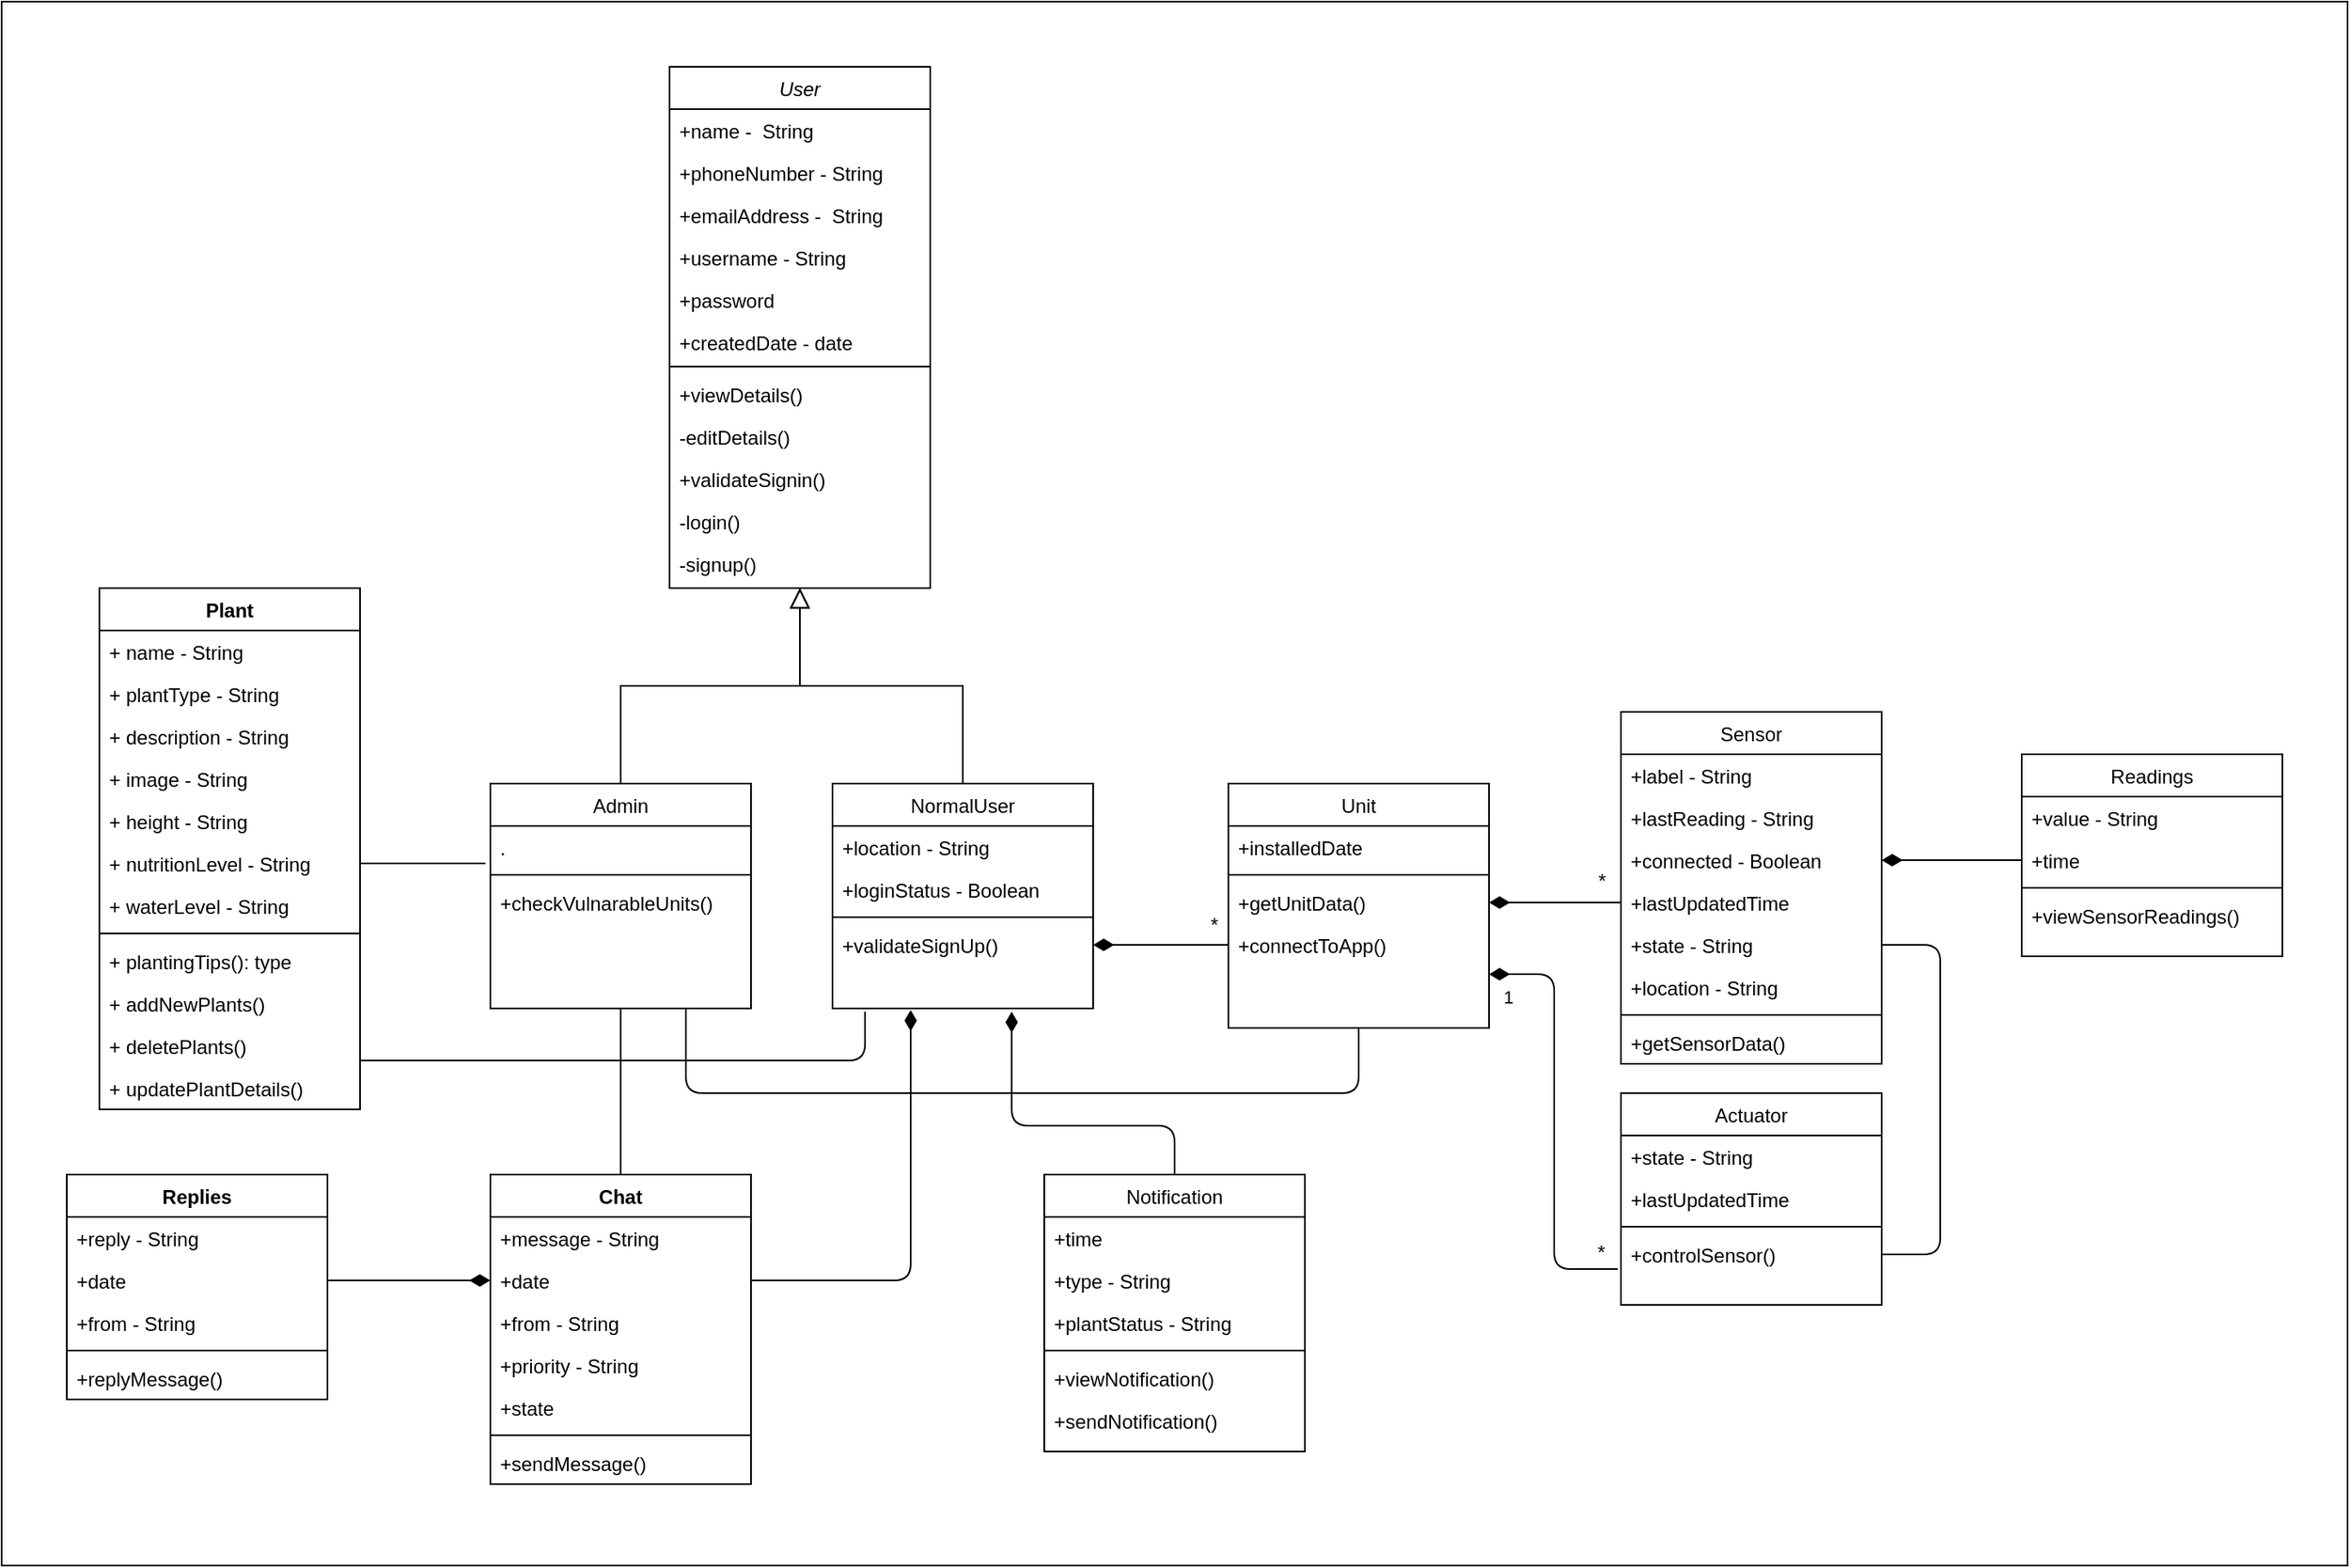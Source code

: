 <mxfile version="13.1.2" type="google"><diagram id="C5RBs43oDa-KdzZeNtuy" name="Page-1"><mxGraphModel dx="2389" dy="1832" grid="1" gridSize="10" guides="1" tooltips="1" connect="1" arrows="1" fold="1" page="1" pageScale="1" pageWidth="827" pageHeight="1169" math="0" shadow="0"><root><mxCell id="WIyWlLk6GJQsqaUBKTNV-0"/><mxCell id="WIyWlLk6GJQsqaUBKTNV-1" parent="WIyWlLk6GJQsqaUBKTNV-0"/><mxCell id="NCl7zse3b2atezGu8Y1G-0" value="" style="rounded=0;whiteSpace=wrap;html=1;" parent="WIyWlLk6GJQsqaUBKTNV-1" vertex="1"><mxGeometry x="-180" y="-120" width="1440" height="960" as="geometry"/></mxCell><mxCell id="zkfFHV4jXpPFQw0GAbJ--6" value="Admin" style="swimlane;fontStyle=0;align=center;verticalAlign=top;childLayout=stackLayout;horizontal=1;startSize=26;horizontalStack=0;resizeParent=1;resizeLast=0;collapsible=1;marginBottom=0;rounded=0;shadow=0;strokeWidth=1;" parent="WIyWlLk6GJQsqaUBKTNV-1" vertex="1"><mxGeometry x="120" y="360" width="160" height="138" as="geometry"><mxRectangle x="130" y="380" width="160" height="26" as="alternateBounds"/></mxGeometry></mxCell><mxCell id="zkfFHV4jXpPFQw0GAbJ--7" value="." style="text;align=left;verticalAlign=top;spacingLeft=4;spacingRight=4;overflow=hidden;rotatable=0;points=[[0,0.5],[1,0.5]];portConstraint=eastwest;" parent="zkfFHV4jXpPFQw0GAbJ--6" vertex="1"><mxGeometry y="26" width="160" height="26" as="geometry"/></mxCell><mxCell id="zkfFHV4jXpPFQw0GAbJ--9" value="" style="line;html=1;strokeWidth=1;align=left;verticalAlign=middle;spacingTop=-1;spacingLeft=3;spacingRight=3;rotatable=0;labelPosition=right;points=[];portConstraint=eastwest;" parent="zkfFHV4jXpPFQw0GAbJ--6" vertex="1"><mxGeometry y="52" width="160" height="8" as="geometry"/></mxCell><mxCell id="c5KmciFc_7eNMgnip-ve-1" value="+checkVulnarableUnits()" style="text;align=left;verticalAlign=top;spacingLeft=4;spacingRight=4;overflow=hidden;rotatable=0;points=[[0,0.5],[1,0.5]];portConstraint=eastwest;" parent="zkfFHV4jXpPFQw0GAbJ--6" vertex="1"><mxGeometry y="60" width="160" height="26" as="geometry"/></mxCell><mxCell id="zkfFHV4jXpPFQw0GAbJ--12" value="" style="endArrow=block;endSize=10;endFill=0;shadow=0;strokeWidth=1;rounded=0;edgeStyle=elbowEdgeStyle;elbow=vertical;" parent="WIyWlLk6GJQsqaUBKTNV-1" source="zkfFHV4jXpPFQw0GAbJ--6" target="zkfFHV4jXpPFQw0GAbJ--0" edge="1"><mxGeometry width="160" relative="1" as="geometry"><mxPoint x="200" y="203" as="sourcePoint"/><mxPoint x="200" y="203" as="targetPoint"/></mxGeometry></mxCell><mxCell id="zkfFHV4jXpPFQw0GAbJ--13" value="NormalUser" style="swimlane;fontStyle=0;align=center;verticalAlign=top;childLayout=stackLayout;horizontal=1;startSize=26;horizontalStack=0;resizeParent=1;resizeLast=0;collapsible=1;marginBottom=0;rounded=0;shadow=0;strokeWidth=1;" parent="WIyWlLk6GJQsqaUBKTNV-1" vertex="1"><mxGeometry x="330" y="360" width="160" height="138" as="geometry"><mxRectangle x="340" y="380" width="170" height="26" as="alternateBounds"/></mxGeometry></mxCell><mxCell id="zkfFHV4jXpPFQw0GAbJ--14" value="+location - String" style="text;align=left;verticalAlign=top;spacingLeft=4;spacingRight=4;overflow=hidden;rotatable=0;points=[[0,0.5],[1,0.5]];portConstraint=eastwest;" parent="zkfFHV4jXpPFQw0GAbJ--13" vertex="1"><mxGeometry y="26" width="160" height="26" as="geometry"/></mxCell><mxCell id="pOJT-26PSaixmFQ7hKqW-22" value="+loginStatus - Boolean" style="text;align=left;verticalAlign=top;spacingLeft=4;spacingRight=4;overflow=hidden;rotatable=0;points=[[0,0.5],[1,0.5]];portConstraint=eastwest;" parent="zkfFHV4jXpPFQw0GAbJ--13" vertex="1"><mxGeometry y="52" width="160" height="26" as="geometry"/></mxCell><mxCell id="zkfFHV4jXpPFQw0GAbJ--15" value="" style="line;html=1;strokeWidth=1;align=left;verticalAlign=middle;spacingTop=-1;spacingLeft=3;spacingRight=3;rotatable=0;labelPosition=right;points=[];portConstraint=eastwest;" parent="zkfFHV4jXpPFQw0GAbJ--13" vertex="1"><mxGeometry y="78" width="160" height="8" as="geometry"/></mxCell><mxCell id="B8pA3nM8Xo8dKUq6TY5j-21" value="+validateSignUp()" style="text;align=left;verticalAlign=top;spacingLeft=4;spacingRight=4;overflow=hidden;rotatable=0;points=[[0,0.5],[1,0.5]];portConstraint=eastwest;" parent="zkfFHV4jXpPFQw0GAbJ--13" vertex="1"><mxGeometry y="86" width="160" height="26" as="geometry"/></mxCell><mxCell id="zkfFHV4jXpPFQw0GAbJ--16" value="" style="endArrow=block;endSize=10;endFill=0;shadow=0;strokeWidth=1;rounded=0;edgeStyle=elbowEdgeStyle;elbow=vertical;" parent="WIyWlLk6GJQsqaUBKTNV-1" source="zkfFHV4jXpPFQw0GAbJ--13" target="zkfFHV4jXpPFQw0GAbJ--0" edge="1"><mxGeometry width="160" relative="1" as="geometry"><mxPoint x="210" y="373" as="sourcePoint"/><mxPoint x="310" y="271" as="targetPoint"/></mxGeometry></mxCell><mxCell id="ELyXfikE-PyUOWvc1cLd-14" value="*" style="text;html=1;strokeColor=none;fillColor=none;align=center;verticalAlign=middle;whiteSpace=wrap;rounded=0;" parent="WIyWlLk6GJQsqaUBKTNV-1" vertex="1"><mxGeometry x="556" y="440" width="17" height="14" as="geometry"/></mxCell><mxCell id="ELyXfikE-PyUOWvc1cLd-26" value="1" style="endArrow=none;html=1;endSize=10;startArrow=diamondThin;startSize=10;startFill=1;edgeStyle=orthogonalEdgeStyle;align=left;verticalAlign=bottom;entryX=0.75;entryY=1;entryDx=0;entryDy=0;exitX=1;exitY=0.5;exitDx=0;exitDy=0;endFill=0;" parent="WIyWlLk6GJQsqaUBKTNV-1" target="ELyXfikE-PyUOWvc1cLd-27" edge="1"><mxGeometry x="-0.515" y="-33" relative="1" as="geometry"><mxPoint x="733" y="477" as="sourcePoint"/><mxPoint x="814" y="698" as="targetPoint"/><Array as="points"><mxPoint x="773" y="477"/><mxPoint x="773" y="658"/></Array><mxPoint as="offset"/></mxGeometry></mxCell><mxCell id="ELyXfikE-PyUOWvc1cLd-27" value="*" style="text;html=1;strokeColor=none;fillColor=none;align=center;verticalAlign=middle;whiteSpace=wrap;rounded=0;" parent="WIyWlLk6GJQsqaUBKTNV-1" vertex="1"><mxGeometry x="782" y="638" width="40" height="20" as="geometry"/></mxCell><mxCell id="ELyXfikE-PyUOWvc1cLd-0" value="Unit" style="swimlane;fontStyle=0;align=center;verticalAlign=top;childLayout=stackLayout;horizontal=1;startSize=26;horizontalStack=0;resizeParent=1;resizeLast=0;collapsible=1;marginBottom=0;rounded=0;shadow=0;strokeWidth=1;" parent="WIyWlLk6GJQsqaUBKTNV-1" vertex="1"><mxGeometry x="573" y="360" width="160" height="150" as="geometry"><mxRectangle x="550" y="140" width="160" height="26" as="alternateBounds"/></mxGeometry></mxCell><mxCell id="ELyXfikE-PyUOWvc1cLd-1" value="+installedDate" style="text;align=left;verticalAlign=top;spacingLeft=4;spacingRight=4;overflow=hidden;rotatable=0;points=[[0,0.5],[1,0.5]];portConstraint=eastwest;" parent="ELyXfikE-PyUOWvc1cLd-0" vertex="1"><mxGeometry y="26" width="160" height="26" as="geometry"/></mxCell><mxCell id="ELyXfikE-PyUOWvc1cLd-6" value="" style="line;html=1;strokeWidth=1;align=left;verticalAlign=middle;spacingTop=-1;spacingLeft=3;spacingRight=3;rotatable=0;labelPosition=right;points=[];portConstraint=eastwest;" parent="ELyXfikE-PyUOWvc1cLd-0" vertex="1"><mxGeometry y="52" width="160" height="8" as="geometry"/></mxCell><mxCell id="c5KmciFc_7eNMgnip-ve-16" value="+getUnitData()" style="text;align=left;verticalAlign=top;spacingLeft=4;spacingRight=4;overflow=hidden;rotatable=0;points=[[0,0.5],[1,0.5]];portConstraint=eastwest;" parent="ELyXfikE-PyUOWvc1cLd-0" vertex="1"><mxGeometry y="60" width="160" height="26" as="geometry"/></mxCell><mxCell id="LYlr2AqOZGafI-4PA1l0-0" value="+connectToApp()" style="text;align=left;verticalAlign=top;spacingLeft=4;spacingRight=4;overflow=hidden;rotatable=0;points=[[0,0.5],[1,0.5]];portConstraint=eastwest;" parent="ELyXfikE-PyUOWvc1cLd-0" vertex="1"><mxGeometry y="86" width="160" height="26" as="geometry"/></mxCell><mxCell id="ELyXfikE-PyUOWvc1cLd-15" value="Sensor" style="swimlane;fontStyle=0;align=center;verticalAlign=top;childLayout=stackLayout;horizontal=1;startSize=26;horizontalStack=0;resizeParent=1;resizeLast=0;collapsible=1;marginBottom=0;rounded=0;shadow=0;strokeWidth=1;" parent="WIyWlLk6GJQsqaUBKTNV-1" vertex="1"><mxGeometry x="814" y="316" width="160" height="216" as="geometry"><mxRectangle x="550" y="140" width="160" height="26" as="alternateBounds"/></mxGeometry></mxCell><mxCell id="LYlr2AqOZGafI-4PA1l0-19" value="+label - String" style="text;align=left;verticalAlign=top;spacingLeft=4;spacingRight=4;overflow=hidden;rotatable=0;points=[[0,0.5],[1,0.5]];portConstraint=eastwest;" parent="ELyXfikE-PyUOWvc1cLd-15" vertex="1"><mxGeometry y="26" width="160" height="26" as="geometry"/></mxCell><mxCell id="ELyXfikE-PyUOWvc1cLd-16" value="+lastReading - String" style="text;align=left;verticalAlign=top;spacingLeft=4;spacingRight=4;overflow=hidden;rotatable=0;points=[[0,0.5],[1,0.5]];portConstraint=eastwest;" parent="ELyXfikE-PyUOWvc1cLd-15" vertex="1"><mxGeometry y="52" width="160" height="26" as="geometry"/></mxCell><mxCell id="LYlr2AqOZGafI-4PA1l0-20" value="+connected - Boolean" style="text;align=left;verticalAlign=top;spacingLeft=4;spacingRight=4;overflow=hidden;rotatable=0;points=[[0,0.5],[1,0.5]];portConstraint=eastwest;rounded=0;shadow=0;html=0;" parent="ELyXfikE-PyUOWvc1cLd-15" vertex="1"><mxGeometry y="78" width="160" height="26" as="geometry"/></mxCell><mxCell id="ELyXfikE-PyUOWvc1cLd-17" value="+lastUpdatedTime" style="text;align=left;verticalAlign=top;spacingLeft=4;spacingRight=4;overflow=hidden;rotatable=0;points=[[0,0.5],[1,0.5]];portConstraint=eastwest;rounded=0;shadow=0;html=0;" parent="ELyXfikE-PyUOWvc1cLd-15" vertex="1"><mxGeometry y="104" width="160" height="26" as="geometry"/></mxCell><mxCell id="ELyXfikE-PyUOWvc1cLd-18" value="+state - String" style="text;align=left;verticalAlign=top;spacingLeft=4;spacingRight=4;overflow=hidden;rotatable=0;points=[[0,0.5],[1,0.5]];portConstraint=eastwest;rounded=0;shadow=0;html=0;" parent="ELyXfikE-PyUOWvc1cLd-15" vertex="1"><mxGeometry y="130" width="160" height="26" as="geometry"/></mxCell><mxCell id="ELyXfikE-PyUOWvc1cLd-22" value="+location - String" style="text;align=left;verticalAlign=top;spacingLeft=4;spacingRight=4;overflow=hidden;rotatable=0;points=[[0,0.5],[1,0.5]];portConstraint=eastwest;" parent="ELyXfikE-PyUOWvc1cLd-15" vertex="1"><mxGeometry y="156" width="160" height="26" as="geometry"/></mxCell><mxCell id="ELyXfikE-PyUOWvc1cLd-21" value="" style="line;html=1;strokeWidth=1;align=left;verticalAlign=middle;spacingTop=-1;spacingLeft=3;spacingRight=3;rotatable=0;labelPosition=right;points=[];portConstraint=eastwest;" parent="ELyXfikE-PyUOWvc1cLd-15" vertex="1"><mxGeometry y="182" width="160" height="8" as="geometry"/></mxCell><mxCell id="ELyXfikE-PyUOWvc1cLd-23" value="+getSensorData()" style="text;align=left;verticalAlign=top;spacingLeft=4;spacingRight=4;overflow=hidden;rotatable=0;points=[[0,0.5],[1,0.5]];portConstraint=eastwest;" parent="ELyXfikE-PyUOWvc1cLd-15" vertex="1"><mxGeometry y="190" width="160" height="26" as="geometry"/></mxCell><mxCell id="ELyXfikE-PyUOWvc1cLd-28" value="Actuator" style="swimlane;fontStyle=0;align=center;verticalAlign=top;childLayout=stackLayout;horizontal=1;startSize=26;horizontalStack=0;resizeParent=1;resizeLast=0;collapsible=1;marginBottom=0;rounded=0;shadow=0;strokeWidth=1;" parent="WIyWlLk6GJQsqaUBKTNV-1" vertex="1"><mxGeometry x="814" y="550" width="160" height="130" as="geometry"><mxRectangle x="550" y="140" width="160" height="26" as="alternateBounds"/></mxGeometry></mxCell><mxCell id="ELyXfikE-PyUOWvc1cLd-29" value="+state - String" style="text;align=left;verticalAlign=top;spacingLeft=4;spacingRight=4;overflow=hidden;rotatable=0;points=[[0,0.5],[1,0.5]];portConstraint=eastwest;" parent="ELyXfikE-PyUOWvc1cLd-28" vertex="1"><mxGeometry y="26" width="160" height="26" as="geometry"/></mxCell><mxCell id="ELyXfikE-PyUOWvc1cLd-30" value="+lastUpdatedTime" style="text;align=left;verticalAlign=top;spacingLeft=4;spacingRight=4;overflow=hidden;rotatable=0;points=[[0,0.5],[1,0.5]];portConstraint=eastwest;rounded=0;shadow=0;html=0;" parent="ELyXfikE-PyUOWvc1cLd-28" vertex="1"><mxGeometry y="52" width="160" height="26" as="geometry"/></mxCell><mxCell id="ELyXfikE-PyUOWvc1cLd-32" value="" style="line;html=1;strokeWidth=1;align=left;verticalAlign=middle;spacingTop=-1;spacingLeft=3;spacingRight=3;rotatable=0;labelPosition=right;points=[];portConstraint=eastwest;" parent="ELyXfikE-PyUOWvc1cLd-28" vertex="1"><mxGeometry y="78" width="160" height="8" as="geometry"/></mxCell><mxCell id="c5KmciFc_7eNMgnip-ve-18" value="+controlSensor()" style="text;align=left;verticalAlign=top;spacingLeft=4;spacingRight=4;overflow=hidden;rotatable=0;points=[[0,0.5],[1,0.5]];portConstraint=eastwest;rounded=0;shadow=0;html=0;" parent="ELyXfikE-PyUOWvc1cLd-28" vertex="1"><mxGeometry y="86" width="160" height="26" as="geometry"/></mxCell><mxCell id="wyQ6ErEFox0ZV03OcDcr-17" value="" style="endArrow=none;html=1;exitX=0.5;exitY=0;exitDx=0;exitDy=0;entryX=0.5;entryY=1;entryDx=0;entryDy=0;" parent="WIyWlLk6GJQsqaUBKTNV-1" source="pOJT-26PSaixmFQ7hKqW-10" target="zkfFHV4jXpPFQw0GAbJ--6" edge="1"><mxGeometry width="50" height="50" relative="1" as="geometry"><mxPoint x="370" y="550" as="sourcePoint"/><mxPoint x="200" y="530" as="targetPoint"/></mxGeometry></mxCell><mxCell id="wyQ6ErEFox0ZV03OcDcr-18" value="" style="endArrow=diamondThin;html=1;entryX=0.3;entryY=1.038;entryDx=0;entryDy=0;entryPerimeter=0;exitX=1;exitY=0.5;exitDx=0;exitDy=0;endFill=1;endSize=10;" parent="WIyWlLk6GJQsqaUBKTNV-1" source="wyQ6ErEFox0ZV03OcDcr-13" edge="1"><mxGeometry width="50" height="50" relative="1" as="geometry"><mxPoint x="210" y="610" as="sourcePoint"/><mxPoint x="378" y="498.988" as="targetPoint"/><Array as="points"><mxPoint x="378" y="665"/></Array></mxGeometry></mxCell><mxCell id="zkfFHV4jXpPFQw0GAbJ--0" value="User" style="swimlane;fontStyle=2;align=center;verticalAlign=top;childLayout=stackLayout;horizontal=1;startSize=26;horizontalStack=0;resizeParent=1;resizeLast=0;collapsible=1;marginBottom=0;rounded=0;shadow=0;strokeWidth=1;" parent="WIyWlLk6GJQsqaUBKTNV-1" vertex="1"><mxGeometry x="230" y="-80" width="160" height="320" as="geometry"><mxRectangle x="230" y="140" width="160" height="26" as="alternateBounds"/></mxGeometry></mxCell><mxCell id="zkfFHV4jXpPFQw0GAbJ--1" value="+name -  String" style="text;align=left;verticalAlign=top;spacingLeft=4;spacingRight=4;overflow=hidden;rotatable=0;points=[[0,0.5],[1,0.5]];portConstraint=eastwest;" parent="zkfFHV4jXpPFQw0GAbJ--0" vertex="1"><mxGeometry y="26" width="160" height="26" as="geometry"/></mxCell><mxCell id="zkfFHV4jXpPFQw0GAbJ--2" value="+phoneNumber - String" style="text;align=left;verticalAlign=top;spacingLeft=4;spacingRight=4;overflow=hidden;rotatable=0;points=[[0,0.5],[1,0.5]];portConstraint=eastwest;rounded=0;shadow=0;html=0;" parent="zkfFHV4jXpPFQw0GAbJ--0" vertex="1"><mxGeometry y="52" width="160" height="26" as="geometry"/></mxCell><mxCell id="zkfFHV4jXpPFQw0GAbJ--3" value="+emailAddress -  String" style="text;align=left;verticalAlign=top;spacingLeft=4;spacingRight=4;overflow=hidden;rotatable=0;points=[[0,0.5],[1,0.5]];portConstraint=eastwest;rounded=0;shadow=0;html=0;" parent="zkfFHV4jXpPFQw0GAbJ--0" vertex="1"><mxGeometry y="78" width="160" height="26" as="geometry"/></mxCell><mxCell id="zkfFHV4jXpPFQw0GAbJ--5" value="+username - String" style="text;align=left;verticalAlign=top;spacingLeft=4;spacingRight=4;overflow=hidden;rotatable=0;points=[[0,0.5],[1,0.5]];portConstraint=eastwest;" parent="zkfFHV4jXpPFQw0GAbJ--0" vertex="1"><mxGeometry y="104" width="160" height="26" as="geometry"/></mxCell><mxCell id="B8pA3nM8Xo8dKUq6TY5j-4" value="+password&#10;" style="text;align=left;verticalAlign=top;spacingLeft=4;spacingRight=4;overflow=hidden;rotatable=0;points=[[0,0.5],[1,0.5]];portConstraint=eastwest;" parent="zkfFHV4jXpPFQw0GAbJ--0" vertex="1"><mxGeometry y="130" width="160" height="26" as="geometry"/></mxCell><mxCell id="B8pA3nM8Xo8dKUq6TY5j-5" value="+createdDate - date" style="text;align=left;verticalAlign=top;spacingLeft=4;spacingRight=4;overflow=hidden;rotatable=0;points=[[0,0.5],[1,0.5]];portConstraint=eastwest;" parent="zkfFHV4jXpPFQw0GAbJ--0" vertex="1"><mxGeometry y="156" width="160" height="24" as="geometry"/></mxCell><mxCell id="zkfFHV4jXpPFQw0GAbJ--4" value="" style="line;html=1;strokeWidth=1;align=left;verticalAlign=middle;spacingTop=-1;spacingLeft=3;spacingRight=3;rotatable=0;labelPosition=right;points=[];portConstraint=eastwest;" parent="zkfFHV4jXpPFQw0GAbJ--0" vertex="1"><mxGeometry y="180" width="160" height="8" as="geometry"/></mxCell><mxCell id="B8pA3nM8Xo8dKUq6TY5j-6" value="+viewDetails()" style="text;align=left;verticalAlign=top;spacingLeft=4;spacingRight=4;overflow=hidden;rotatable=0;points=[[0,0.5],[1,0.5]];portConstraint=eastwest;" parent="zkfFHV4jXpPFQw0GAbJ--0" vertex="1"><mxGeometry y="188" width="160" height="26" as="geometry"/></mxCell><mxCell id="B8pA3nM8Xo8dKUq6TY5j-7" value="-editDetails()" style="text;align=left;verticalAlign=top;spacingLeft=4;spacingRight=4;overflow=hidden;rotatable=0;points=[[0,0.5],[1,0.5]];portConstraint=eastwest;" parent="zkfFHV4jXpPFQw0GAbJ--0" vertex="1"><mxGeometry y="214" width="160" height="26" as="geometry"/></mxCell><mxCell id="c5KmciFc_7eNMgnip-ve-0" value="+validateSignin()" style="text;align=left;verticalAlign=top;spacingLeft=4;spacingRight=4;overflow=hidden;rotatable=0;points=[[0,0.5],[1,0.5]];portConstraint=eastwest;" parent="zkfFHV4jXpPFQw0GAbJ--0" vertex="1"><mxGeometry y="240" width="160" height="26" as="geometry"/></mxCell><mxCell id="c5KmciFc_7eNMgnip-ve-20" value="-login()" style="text;align=left;verticalAlign=top;spacingLeft=4;spacingRight=4;overflow=hidden;rotatable=0;points=[[0,0.5],[1,0.5]];portConstraint=eastwest;" parent="zkfFHV4jXpPFQw0GAbJ--0" vertex="1"><mxGeometry y="266" width="160" height="26" as="geometry"/></mxCell><mxCell id="c5KmciFc_7eNMgnip-ve-21" value="-signup()" style="text;align=left;verticalAlign=top;spacingLeft=4;spacingRight=4;overflow=hidden;rotatable=0;points=[[0,0.5],[1,0.5]];portConstraint=eastwest;" parent="zkfFHV4jXpPFQw0GAbJ--0" vertex="1"><mxGeometry y="292" width="160" height="26" as="geometry"/></mxCell><mxCell id="c5KmciFc_7eNMgnip-ve-7" value="Replies" style="swimlane;fontStyle=1;align=center;verticalAlign=top;childLayout=stackLayout;horizontal=1;startSize=26;horizontalStack=0;resizeParent=1;resizeParentMax=0;resizeLast=0;collapsible=1;marginBottom=0;" parent="WIyWlLk6GJQsqaUBKTNV-1" vertex="1"><mxGeometry x="-140" y="600" width="160" height="138" as="geometry"/></mxCell><mxCell id="c5KmciFc_7eNMgnip-ve-8" value="+reply - String" style="text;strokeColor=none;fillColor=none;align=left;verticalAlign=top;spacingLeft=4;spacingRight=4;overflow=hidden;rotatable=0;points=[[0,0.5],[1,0.5]];portConstraint=eastwest;" parent="c5KmciFc_7eNMgnip-ve-7" vertex="1"><mxGeometry y="26" width="160" height="26" as="geometry"/></mxCell><mxCell id="c5KmciFc_7eNMgnip-ve-9" value="+date" style="text;strokeColor=none;fillColor=none;align=left;verticalAlign=top;spacingLeft=4;spacingRight=4;overflow=hidden;rotatable=0;points=[[0,0.5],[1,0.5]];portConstraint=eastwest;" parent="c5KmciFc_7eNMgnip-ve-7" vertex="1"><mxGeometry y="52" width="160" height="26" as="geometry"/></mxCell><mxCell id="c5KmciFc_7eNMgnip-ve-10" value="+from - String" style="text;strokeColor=none;fillColor=none;align=left;verticalAlign=top;spacingLeft=4;spacingRight=4;overflow=hidden;rotatable=0;points=[[0,0.5],[1,0.5]];portConstraint=eastwest;" parent="c5KmciFc_7eNMgnip-ve-7" vertex="1"><mxGeometry y="78" width="160" height="26" as="geometry"/></mxCell><mxCell id="c5KmciFc_7eNMgnip-ve-12" value="" style="line;strokeWidth=1;fillColor=none;align=left;verticalAlign=middle;spacingTop=-1;spacingLeft=3;spacingRight=3;rotatable=0;labelPosition=right;points=[];portConstraint=eastwest;" parent="c5KmciFc_7eNMgnip-ve-7" vertex="1"><mxGeometry y="104" width="160" height="8" as="geometry"/></mxCell><mxCell id="c5KmciFc_7eNMgnip-ve-14" value="+replyMessage()" style="text;strokeColor=none;fillColor=none;align=left;verticalAlign=top;spacingLeft=4;spacingRight=4;overflow=hidden;rotatable=0;points=[[0,0.5],[1,0.5]];portConstraint=eastwest;" parent="c5KmciFc_7eNMgnip-ve-7" vertex="1"><mxGeometry y="112" width="160" height="26" as="geometry"/></mxCell><mxCell id="c5KmciFc_7eNMgnip-ve-15" value="" style="endArrow=none;html=1;exitX=0;exitY=0.5;exitDx=0;exitDy=0;entryX=1;entryY=0.5;entryDx=0;entryDy=0;startArrow=diamondThin;startFill=1;endSize=10;startSize=10;" parent="WIyWlLk6GJQsqaUBKTNV-1" source="wyQ6ErEFox0ZV03OcDcr-13" target="c5KmciFc_7eNMgnip-ve-9" edge="1"><mxGeometry width="50" height="50" relative="1" as="geometry"><mxPoint x="210" y="610" as="sourcePoint"/><mxPoint x="210" y="507.012" as="targetPoint"/></mxGeometry></mxCell><mxCell id="c5KmciFc_7eNMgnip-ve-19" value="" style="endArrow=none;html=1;exitX=0.5;exitY=1;exitDx=0;exitDy=0;entryX=0.75;entryY=1;entryDx=0;entryDy=0;" parent="WIyWlLk6GJQsqaUBKTNV-1" source="ELyXfikE-PyUOWvc1cLd-0" target="zkfFHV4jXpPFQw0GAbJ--6" edge="1"><mxGeometry width="50" height="50" relative="1" as="geometry"><mxPoint x="290" y="687" as="sourcePoint"/><mxPoint x="250" y="530" as="targetPoint"/><Array as="points"><mxPoint x="653" y="550"/><mxPoint x="240" y="550"/></Array></mxGeometry></mxCell><mxCell id="LYlr2AqOZGafI-4PA1l0-2" value="Notification" style="swimlane;fontStyle=0;align=center;verticalAlign=top;childLayout=stackLayout;horizontal=1;startSize=26;horizontalStack=0;resizeParent=1;resizeLast=0;collapsible=1;marginBottom=0;rounded=0;shadow=0;strokeWidth=1;" parent="WIyWlLk6GJQsqaUBKTNV-1" vertex="1"><mxGeometry x="460" y="600" width="160" height="170" as="geometry"><mxRectangle x="550" y="140" width="160" height="26" as="alternateBounds"/></mxGeometry></mxCell><mxCell id="LYlr2AqOZGafI-4PA1l0-3" value="+time" style="text;align=left;verticalAlign=top;spacingLeft=4;spacingRight=4;overflow=hidden;rotatable=0;points=[[0,0.5],[1,0.5]];portConstraint=eastwest;" parent="LYlr2AqOZGafI-4PA1l0-2" vertex="1"><mxGeometry y="26" width="160" height="26" as="geometry"/></mxCell><mxCell id="LYlr2AqOZGafI-4PA1l0-4" value="+type - String" style="text;align=left;verticalAlign=top;spacingLeft=4;spacingRight=4;overflow=hidden;rotatable=0;points=[[0,0.5],[1,0.5]];portConstraint=eastwest;rounded=0;shadow=0;html=0;" parent="LYlr2AqOZGafI-4PA1l0-2" vertex="1"><mxGeometry y="52" width="160" height="26" as="geometry"/></mxCell><mxCell id="LYlr2AqOZGafI-4PA1l0-8" value="+plantStatus - String" style="text;align=left;verticalAlign=top;spacingLeft=4;spacingRight=4;overflow=hidden;rotatable=0;points=[[0,0.5],[1,0.5]];portConstraint=eastwest;rounded=0;shadow=0;html=0;" parent="LYlr2AqOZGafI-4PA1l0-2" vertex="1"><mxGeometry y="78" width="160" height="26" as="geometry"/></mxCell><mxCell id="LYlr2AqOZGafI-4PA1l0-5" value="" style="line;html=1;strokeWidth=1;align=left;verticalAlign=middle;spacingTop=-1;spacingLeft=3;spacingRight=3;rotatable=0;labelPosition=right;points=[];portConstraint=eastwest;" parent="LYlr2AqOZGafI-4PA1l0-2" vertex="1"><mxGeometry y="104" width="160" height="8" as="geometry"/></mxCell><mxCell id="LYlr2AqOZGafI-4PA1l0-6" value="+viewNotification()" style="text;align=left;verticalAlign=top;spacingLeft=4;spacingRight=4;overflow=hidden;rotatable=0;points=[[0,0.5],[1,0.5]];portConstraint=eastwest;rounded=0;shadow=0;html=0;" parent="LYlr2AqOZGafI-4PA1l0-2" vertex="1"><mxGeometry y="112" width="160" height="26" as="geometry"/></mxCell><mxCell id="LYlr2AqOZGafI-4PA1l0-7" value="+sendNotification()" style="text;align=left;verticalAlign=top;spacingLeft=4;spacingRight=4;overflow=hidden;rotatable=0;points=[[0,0.5],[1,0.5]];portConstraint=eastwest;rounded=0;shadow=0;html=0;" parent="LYlr2AqOZGafI-4PA1l0-2" vertex="1"><mxGeometry y="138" width="160" height="26" as="geometry"/></mxCell><mxCell id="LYlr2AqOZGafI-4PA1l0-9" value="" style="endArrow=diamondThin;html=1;exitX=0.5;exitY=0;exitDx=0;exitDy=0;startArrow=none;startFill=0;endFill=1;endSize=10;" parent="WIyWlLk6GJQsqaUBKTNV-1" source="LYlr2AqOZGafI-4PA1l0-2" edge="1"><mxGeometry width="50" height="50" relative="1" as="geometry"><mxPoint x="290" y="687" as="sourcePoint"/><mxPoint x="440" y="500" as="targetPoint"/><Array as="points"><mxPoint x="540" y="570"/><mxPoint x="440" y="570"/></Array></mxGeometry></mxCell><mxCell id="LYlr2AqOZGafI-4PA1l0-12" value="" style="endArrow=diamondThin;html=1;startArrow=none;startFill=0;endSize=10;startSize=10;endFill=1;entryX=1;entryY=0.5;entryDx=0;entryDy=0;exitX=0;exitY=0.5;exitDx=0;exitDy=0;" parent="WIyWlLk6GJQsqaUBKTNV-1" source="ELyXfikE-PyUOWvc1cLd-17" target="c5KmciFc_7eNMgnip-ve-16" edge="1"><mxGeometry width="50" height="50" relative="1" as="geometry"><mxPoint x="780" y="450" as="sourcePoint"/><mxPoint x="790" y="460" as="targetPoint"/></mxGeometry></mxCell><mxCell id="LYlr2AqOZGafI-4PA1l0-13" value="" style="endArrow=diamondThin;html=1;entryX=1;entryY=0.5;entryDx=0;entryDy=0;startArrow=none;startFill=0;endSize=10;startSize=10;endFill=1;exitX=0;exitY=0.5;exitDx=0;exitDy=0;" parent="WIyWlLk6GJQsqaUBKTNV-1" source="LYlr2AqOZGafI-4PA1l0-0" target="B8pA3nM8Xo8dKUq6TY5j-21" edge="1"><mxGeometry width="50" height="50" relative="1" as="geometry"><mxPoint x="587" y="520.5" as="sourcePoint"/><mxPoint x="510" y="520" as="targetPoint"/></mxGeometry></mxCell><mxCell id="LYlr2AqOZGafI-4PA1l0-14" value="*" style="text;html=1;strokeColor=none;fillColor=none;align=center;verticalAlign=middle;whiteSpace=wrap;rounded=0;" parent="WIyWlLk6GJQsqaUBKTNV-1" vertex="1"><mxGeometry x="793.5" y="413" width="17" height="14" as="geometry"/></mxCell><mxCell id="LYlr2AqOZGafI-4PA1l0-16" value="" style="endArrow=none;html=1;startArrow=none;startFill=0;endSize=10;startSize=10;endFill=0;entryX=1;entryY=0.5;entryDx=0;entryDy=0;exitX=1;exitY=0.5;exitDx=0;exitDy=0;" parent="WIyWlLk6GJQsqaUBKTNV-1" source="c5KmciFc_7eNMgnip-ve-18" target="ELyXfikE-PyUOWvc1cLd-18" edge="1"><mxGeometry width="50" height="50" relative="1" as="geometry"><mxPoint x="1134" y="550" as="sourcePoint"/><mxPoint x="1050" y="550" as="targetPoint"/><Array as="points"><mxPoint x="1010" y="649"/><mxPoint x="1010" y="459"/></Array></mxGeometry></mxCell><mxCell id="pOJT-26PSaixmFQ7hKqW-10" value="Chat" style="swimlane;fontStyle=1;align=center;verticalAlign=top;childLayout=stackLayout;horizontal=1;startSize=26;horizontalStack=0;resizeParent=1;resizeParentMax=0;resizeLast=0;collapsible=1;marginBottom=0;" parent="WIyWlLk6GJQsqaUBKTNV-1" vertex="1"><mxGeometry x="120" y="600" width="160" height="190" as="geometry"/></mxCell><mxCell id="pOJT-26PSaixmFQ7hKqW-11" value="+message - String" style="text;strokeColor=none;fillColor=none;align=left;verticalAlign=top;spacingLeft=4;spacingRight=4;overflow=hidden;rotatable=0;points=[[0,0.5],[1,0.5]];portConstraint=eastwest;" parent="pOJT-26PSaixmFQ7hKqW-10" vertex="1"><mxGeometry y="26" width="160" height="26" as="geometry"/></mxCell><mxCell id="wyQ6ErEFox0ZV03OcDcr-13" value="+date" style="text;strokeColor=none;fillColor=none;align=left;verticalAlign=top;spacingLeft=4;spacingRight=4;overflow=hidden;rotatable=0;points=[[0,0.5],[1,0.5]];portConstraint=eastwest;" parent="pOJT-26PSaixmFQ7hKqW-10" vertex="1"><mxGeometry y="52" width="160" height="26" as="geometry"/></mxCell><mxCell id="c5KmciFc_7eNMgnip-ve-6" value="+from - String" style="text;strokeColor=none;fillColor=none;align=left;verticalAlign=top;spacingLeft=4;spacingRight=4;overflow=hidden;rotatable=0;points=[[0,0.5],[1,0.5]];portConstraint=eastwest;" parent="pOJT-26PSaixmFQ7hKqW-10" vertex="1"><mxGeometry y="78" width="160" height="26" as="geometry"/></mxCell><mxCell id="LYlr2AqOZGafI-4PA1l0-17" value="+priority - String" style="text;strokeColor=none;fillColor=none;align=left;verticalAlign=top;spacingLeft=4;spacingRight=4;overflow=hidden;rotatable=0;points=[[0,0.5],[1,0.5]];portConstraint=eastwest;" parent="pOJT-26PSaixmFQ7hKqW-10" vertex="1"><mxGeometry y="104" width="160" height="26" as="geometry"/></mxCell><mxCell id="LYlr2AqOZGafI-4PA1l0-18" value="+state" style="text;strokeColor=none;fillColor=none;align=left;verticalAlign=top;spacingLeft=4;spacingRight=4;overflow=hidden;rotatable=0;points=[[0,0.5],[1,0.5]];portConstraint=eastwest;" parent="pOJT-26PSaixmFQ7hKqW-10" vertex="1"><mxGeometry y="130" width="160" height="26" as="geometry"/></mxCell><mxCell id="pOJT-26PSaixmFQ7hKqW-12" value="" style="line;strokeWidth=1;fillColor=none;align=left;verticalAlign=middle;spacingTop=-1;spacingLeft=3;spacingRight=3;rotatable=0;labelPosition=right;points=[];portConstraint=eastwest;" parent="pOJT-26PSaixmFQ7hKqW-10" vertex="1"><mxGeometry y="156" width="160" height="8" as="geometry"/></mxCell><mxCell id="pOJT-26PSaixmFQ7hKqW-13" value="+sendMessage()" style="text;strokeColor=none;fillColor=none;align=left;verticalAlign=top;spacingLeft=4;spacingRight=4;overflow=hidden;rotatable=0;points=[[0,0.5],[1,0.5]];portConstraint=eastwest;" parent="pOJT-26PSaixmFQ7hKqW-10" vertex="1"><mxGeometry y="164" width="160" height="26" as="geometry"/></mxCell><mxCell id="LYlr2AqOZGafI-4PA1l0-21" value="Readings" style="swimlane;fontStyle=0;align=center;verticalAlign=top;childLayout=stackLayout;horizontal=1;startSize=26;horizontalStack=0;resizeParent=1;resizeLast=0;collapsible=1;marginBottom=0;rounded=0;shadow=0;strokeWidth=1;" parent="WIyWlLk6GJQsqaUBKTNV-1" vertex="1"><mxGeometry x="1060" y="342" width="160" height="124" as="geometry"><mxRectangle x="550" y="140" width="160" height="26" as="alternateBounds"/></mxGeometry></mxCell><mxCell id="LYlr2AqOZGafI-4PA1l0-23" value="+value - String" style="text;align=left;verticalAlign=top;spacingLeft=4;spacingRight=4;overflow=hidden;rotatable=0;points=[[0,0.5],[1,0.5]];portConstraint=eastwest;" parent="LYlr2AqOZGafI-4PA1l0-21" vertex="1"><mxGeometry y="26" width="160" height="26" as="geometry"/></mxCell><mxCell id="LYlr2AqOZGafI-4PA1l0-24" value="+time" style="text;align=left;verticalAlign=top;spacingLeft=4;spacingRight=4;overflow=hidden;rotatable=0;points=[[0,0.5],[1,0.5]];portConstraint=eastwest;rounded=0;shadow=0;html=0;" parent="LYlr2AqOZGafI-4PA1l0-21" vertex="1"><mxGeometry y="52" width="160" height="26" as="geometry"/></mxCell><mxCell id="LYlr2AqOZGafI-4PA1l0-28" value="" style="line;html=1;strokeWidth=1;align=left;verticalAlign=middle;spacingTop=-1;spacingLeft=3;spacingRight=3;rotatable=0;labelPosition=right;points=[];portConstraint=eastwest;" parent="LYlr2AqOZGafI-4PA1l0-21" vertex="1"><mxGeometry y="78" width="160" height="8" as="geometry"/></mxCell><mxCell id="LYlr2AqOZGafI-4PA1l0-29" value="+viewSensorReadings()" style="text;align=left;verticalAlign=top;spacingLeft=4;spacingRight=4;overflow=hidden;rotatable=0;points=[[0,0.5],[1,0.5]];portConstraint=eastwest;" parent="LYlr2AqOZGafI-4PA1l0-21" vertex="1"><mxGeometry y="86" width="160" height="26" as="geometry"/></mxCell><mxCell id="LYlr2AqOZGafI-4PA1l0-30" value="" style="endArrow=diamondThin;html=1;startArrow=none;startFill=0;endSize=10;startSize=10;endFill=1;entryX=1;entryY=0.5;entryDx=0;entryDy=0;exitX=0;exitY=0.5;exitDx=0;exitDy=0;" parent="WIyWlLk6GJQsqaUBKTNV-1" source="LYlr2AqOZGafI-4PA1l0-24" target="LYlr2AqOZGafI-4PA1l0-20" edge="1"><mxGeometry width="50" height="50" relative="1" as="geometry"><mxPoint x="984" y="659" as="sourcePoint"/><mxPoint x="984" y="469" as="targetPoint"/><Array as="points"/></mxGeometry></mxCell><mxCell id="pOJT-26PSaixmFQ7hKqW-6" value="Plant" style="swimlane;fontStyle=1;align=center;verticalAlign=top;childLayout=stackLayout;horizontal=1;startSize=26;horizontalStack=0;resizeParent=1;resizeParentMax=0;resizeLast=0;collapsible=1;marginBottom=0;" parent="WIyWlLk6GJQsqaUBKTNV-1" vertex="1"><mxGeometry x="-120" y="240" width="160" height="320" as="geometry"/></mxCell><mxCell id="pOJT-26PSaixmFQ7hKqW-7" value="+ name - String" style="text;strokeColor=none;fillColor=none;align=left;verticalAlign=top;spacingLeft=4;spacingRight=4;overflow=hidden;rotatable=0;points=[[0,0.5],[1,0.5]];portConstraint=eastwest;" parent="pOJT-26PSaixmFQ7hKqW-6" vertex="1"><mxGeometry y="26" width="160" height="26" as="geometry"/></mxCell><mxCell id="wyQ6ErEFox0ZV03OcDcr-0" value="+ plantType - String" style="text;strokeColor=none;fillColor=none;align=left;verticalAlign=top;spacingLeft=4;spacingRight=4;overflow=hidden;rotatable=0;points=[[0,0.5],[1,0.5]];portConstraint=eastwest;" parent="pOJT-26PSaixmFQ7hKqW-6" vertex="1"><mxGeometry y="52" width="160" height="26" as="geometry"/></mxCell><mxCell id="wyQ6ErEFox0ZV03OcDcr-1" value="+ description - String" style="text;strokeColor=none;fillColor=none;align=left;verticalAlign=top;spacingLeft=4;spacingRight=4;overflow=hidden;rotatable=0;points=[[0,0.5],[1,0.5]];portConstraint=eastwest;" parent="pOJT-26PSaixmFQ7hKqW-6" vertex="1"><mxGeometry y="78" width="160" height="26" as="geometry"/></mxCell><mxCell id="wyQ6ErEFox0ZV03OcDcr-2" value="+ image - String" style="text;strokeColor=none;fillColor=none;align=left;verticalAlign=top;spacingLeft=4;spacingRight=4;overflow=hidden;rotatable=0;points=[[0,0.5],[1,0.5]];portConstraint=eastwest;" parent="pOJT-26PSaixmFQ7hKqW-6" vertex="1"><mxGeometry y="104" width="160" height="26" as="geometry"/></mxCell><mxCell id="wyQ6ErEFox0ZV03OcDcr-3" value="+ height - String" style="text;strokeColor=none;fillColor=none;align=left;verticalAlign=top;spacingLeft=4;spacingRight=4;overflow=hidden;rotatable=0;points=[[0,0.5],[1,0.5]];portConstraint=eastwest;" parent="pOJT-26PSaixmFQ7hKqW-6" vertex="1"><mxGeometry y="130" width="160" height="26" as="geometry"/></mxCell><mxCell id="wyQ6ErEFox0ZV03OcDcr-4" value="+ nutritionLevel - String" style="text;strokeColor=none;fillColor=none;align=left;verticalAlign=top;spacingLeft=4;spacingRight=4;overflow=hidden;rotatable=0;points=[[0,0.5],[1,0.5]];portConstraint=eastwest;" parent="pOJT-26PSaixmFQ7hKqW-6" vertex="1"><mxGeometry y="156" width="160" height="26" as="geometry"/></mxCell><mxCell id="wyQ6ErEFox0ZV03OcDcr-7" value="+ waterLevel - String" style="text;strokeColor=none;fillColor=none;align=left;verticalAlign=top;spacingLeft=4;spacingRight=4;overflow=hidden;rotatable=0;points=[[0,0.5],[1,0.5]];portConstraint=eastwest;" parent="pOJT-26PSaixmFQ7hKqW-6" vertex="1"><mxGeometry y="182" width="160" height="26" as="geometry"/></mxCell><mxCell id="pOJT-26PSaixmFQ7hKqW-8" value="" style="line;strokeWidth=1;fillColor=none;align=left;verticalAlign=middle;spacingTop=-1;spacingLeft=3;spacingRight=3;rotatable=0;labelPosition=right;points=[];portConstraint=eastwest;" parent="pOJT-26PSaixmFQ7hKqW-6" vertex="1"><mxGeometry y="208" width="160" height="8" as="geometry"/></mxCell><mxCell id="wyQ6ErEFox0ZV03OcDcr-8" value="+ plantingTips(): type" style="text;strokeColor=none;fillColor=none;align=left;verticalAlign=top;spacingLeft=4;spacingRight=4;overflow=hidden;rotatable=0;points=[[0,0.5],[1,0.5]];portConstraint=eastwest;" parent="pOJT-26PSaixmFQ7hKqW-6" vertex="1"><mxGeometry y="216" width="160" height="26" as="geometry"/></mxCell><mxCell id="wyQ6ErEFox0ZV03OcDcr-9" value="+ addNewPlants()" style="text;strokeColor=none;fillColor=none;align=left;verticalAlign=top;spacingLeft=4;spacingRight=4;overflow=hidden;rotatable=0;points=[[0,0.5],[1,0.5]];portConstraint=eastwest;" parent="pOJT-26PSaixmFQ7hKqW-6" vertex="1"><mxGeometry y="242" width="160" height="26" as="geometry"/></mxCell><mxCell id="wyQ6ErEFox0ZV03OcDcr-10" value="+ deletePlants()" style="text;strokeColor=none;fillColor=none;align=left;verticalAlign=top;spacingLeft=4;spacingRight=4;overflow=hidden;rotatable=0;points=[[0,0.5],[1,0.5]];portConstraint=eastwest;" parent="pOJT-26PSaixmFQ7hKqW-6" vertex="1"><mxGeometry y="268" width="160" height="26" as="geometry"/></mxCell><mxCell id="wyQ6ErEFox0ZV03OcDcr-11" value="+ updatePlantDetails()" style="text;strokeColor=none;fillColor=none;align=left;verticalAlign=top;spacingLeft=4;spacingRight=4;overflow=hidden;rotatable=0;points=[[0,0.5],[1,0.5]];portConstraint=eastwest;" parent="pOJT-26PSaixmFQ7hKqW-6" vertex="1"><mxGeometry y="294" width="160" height="26" as="geometry"/></mxCell><mxCell id="LYlr2AqOZGafI-4PA1l0-31" value="" style="endArrow=none;html=1;exitX=-0.019;exitY=0.885;exitDx=0;exitDy=0;entryX=1;entryY=0.5;entryDx=0;entryDy=0;exitPerimeter=0;" parent="WIyWlLk6GJQsqaUBKTNV-1" source="zkfFHV4jXpPFQw0GAbJ--7" target="wyQ6ErEFox0ZV03OcDcr-4" edge="1"><mxGeometry width="50" height="50" relative="1" as="geometry"><mxPoint x="210" y="610" as="sourcePoint"/><mxPoint x="210" y="508" as="targetPoint"/></mxGeometry></mxCell><mxCell id="IO-F6t9UdmXIz-GSNn2o-0" value="" style="endArrow=none;html=1;entryX=1;entryY=-0.154;entryDx=0;entryDy=0;entryPerimeter=0;" parent="WIyWlLk6GJQsqaUBKTNV-1" target="wyQ6ErEFox0ZV03OcDcr-11" edge="1"><mxGeometry width="50" height="50" relative="1" as="geometry"><mxPoint x="350" y="500" as="sourcePoint"/><mxPoint x="80" y="530" as="targetPoint"/><Array as="points"><mxPoint x="350" y="530"/></Array></mxGeometry></mxCell></root></mxGraphModel></diagram></mxfile>